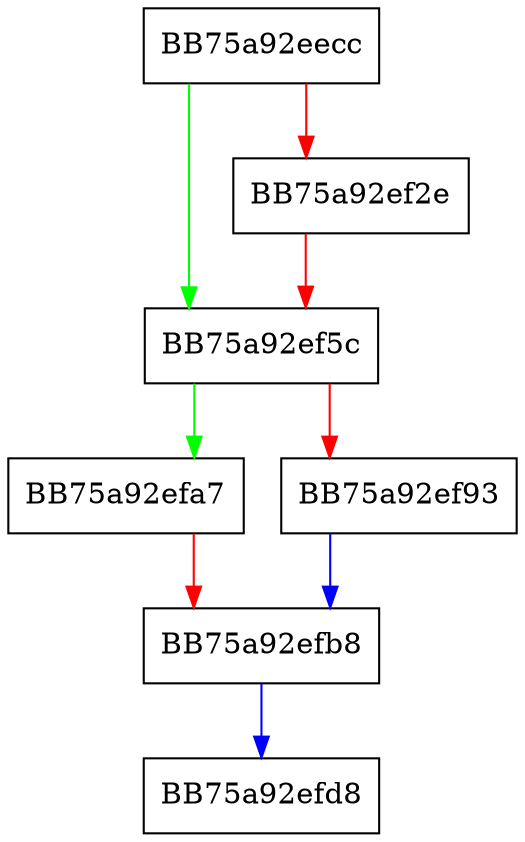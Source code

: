 digraph _process_folder_matching {
  node [shape="box"];
  graph [splines=ortho];
  BB75a92eecc -> BB75a92ef5c [color="green"];
  BB75a92eecc -> BB75a92ef2e [color="red"];
  BB75a92ef2e -> BB75a92ef5c [color="red"];
  BB75a92ef5c -> BB75a92efa7 [color="green"];
  BB75a92ef5c -> BB75a92ef93 [color="red"];
  BB75a92ef93 -> BB75a92efb8 [color="blue"];
  BB75a92efa7 -> BB75a92efb8 [color="red"];
  BB75a92efb8 -> BB75a92efd8 [color="blue"];
}